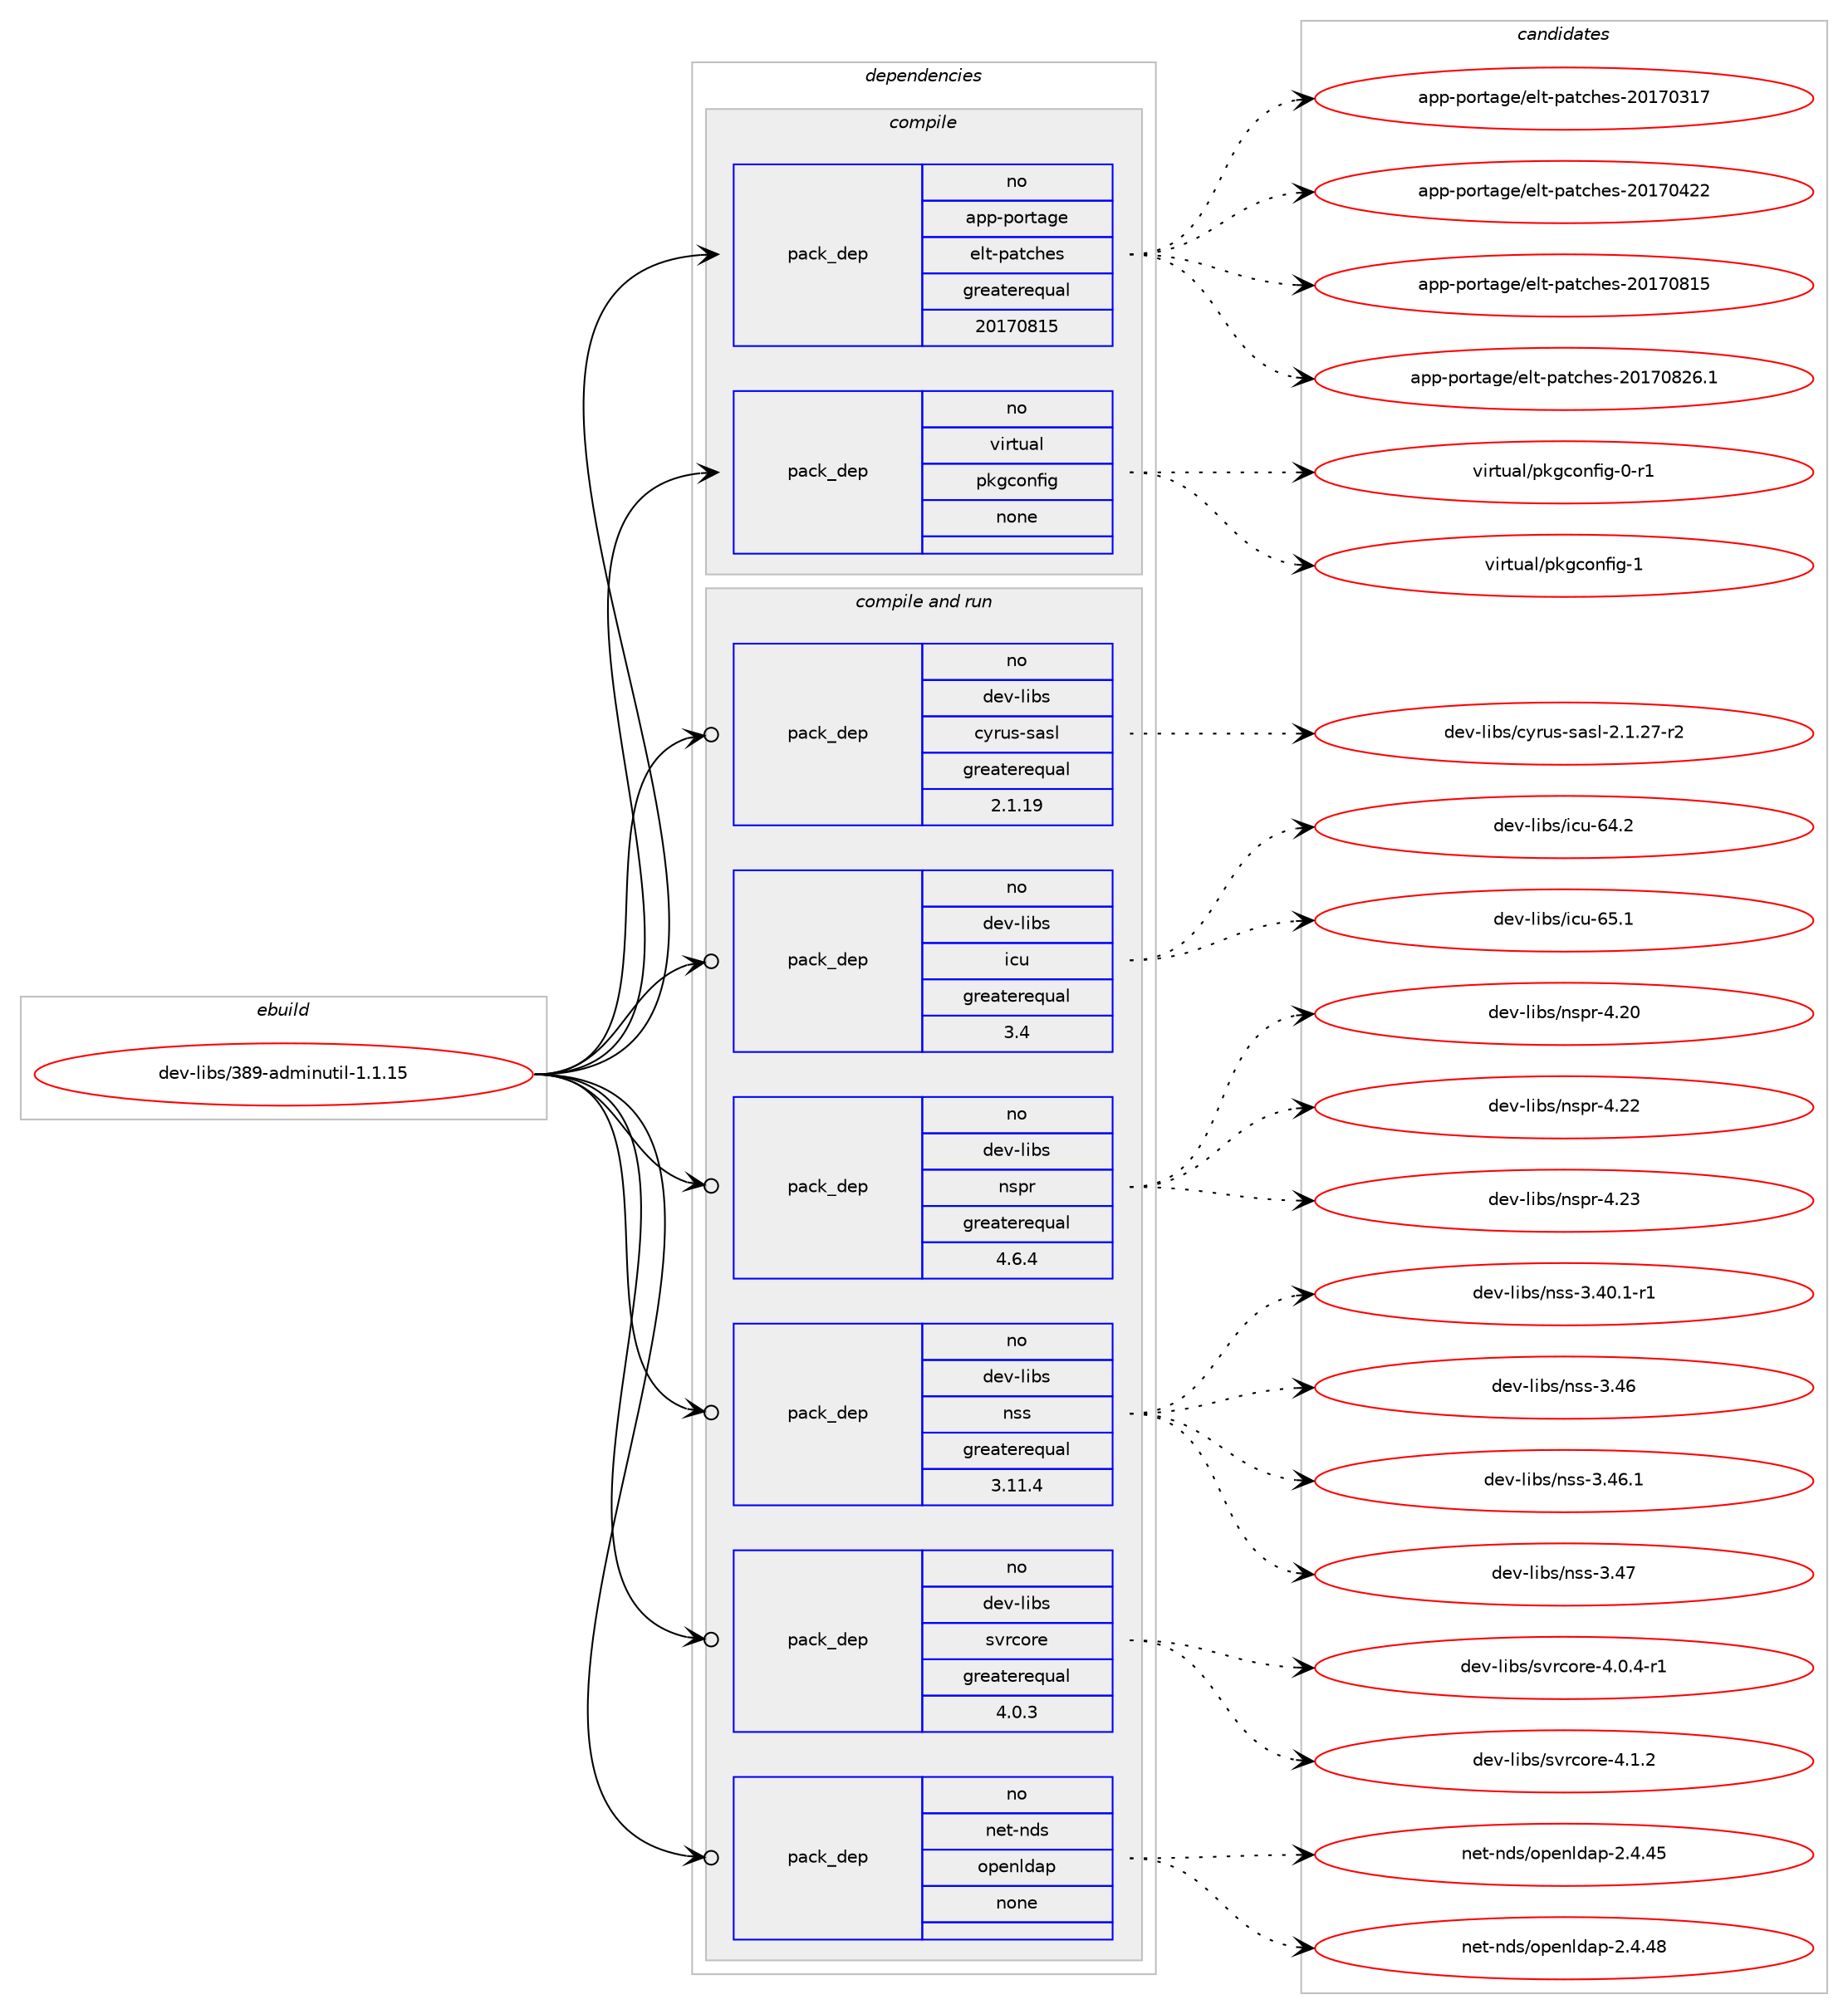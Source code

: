 digraph prolog {

# *************
# Graph options
# *************

newrank=true;
concentrate=true;
compound=true;
graph [rankdir=LR,fontname=Helvetica,fontsize=10,ranksep=1.5];#, ranksep=2.5, nodesep=0.2];
edge  [arrowhead=vee];
node  [fontname=Helvetica,fontsize=10];

# **********
# The ebuild
# **********

subgraph cluster_leftcol {
color=gray;
rank=same;
label=<<i>ebuild</i>>;
id [label="dev-libs/389-adminutil-1.1.15", color=red, width=4, href="../dev-libs/389-adminutil-1.1.15.svg"];
}

# ****************
# The dependencies
# ****************

subgraph cluster_midcol {
color=gray;
label=<<i>dependencies</i>>;
subgraph cluster_compile {
fillcolor="#eeeeee";
style=filled;
label=<<i>compile</i>>;
subgraph pack419972 {
dependency562308 [label=<<TABLE BORDER="0" CELLBORDER="1" CELLSPACING="0" CELLPADDING="4" WIDTH="220"><TR><TD ROWSPAN="6" CELLPADDING="30">pack_dep</TD></TR><TR><TD WIDTH="110">no</TD></TR><TR><TD>app-portage</TD></TR><TR><TD>elt-patches</TD></TR><TR><TD>greaterequal</TD></TR><TR><TD>20170815</TD></TR></TABLE>>, shape=none, color=blue];
}
id:e -> dependency562308:w [weight=20,style="solid",arrowhead="vee"];
subgraph pack419973 {
dependency562309 [label=<<TABLE BORDER="0" CELLBORDER="1" CELLSPACING="0" CELLPADDING="4" WIDTH="220"><TR><TD ROWSPAN="6" CELLPADDING="30">pack_dep</TD></TR><TR><TD WIDTH="110">no</TD></TR><TR><TD>virtual</TD></TR><TR><TD>pkgconfig</TD></TR><TR><TD>none</TD></TR><TR><TD></TD></TR></TABLE>>, shape=none, color=blue];
}
id:e -> dependency562309:w [weight=20,style="solid",arrowhead="vee"];
}
subgraph cluster_compileandrun {
fillcolor="#eeeeee";
style=filled;
label=<<i>compile and run</i>>;
subgraph pack419974 {
dependency562310 [label=<<TABLE BORDER="0" CELLBORDER="1" CELLSPACING="0" CELLPADDING="4" WIDTH="220"><TR><TD ROWSPAN="6" CELLPADDING="30">pack_dep</TD></TR><TR><TD WIDTH="110">no</TD></TR><TR><TD>dev-libs</TD></TR><TR><TD>cyrus-sasl</TD></TR><TR><TD>greaterequal</TD></TR><TR><TD>2.1.19</TD></TR></TABLE>>, shape=none, color=blue];
}
id:e -> dependency562310:w [weight=20,style="solid",arrowhead="odotvee"];
subgraph pack419975 {
dependency562311 [label=<<TABLE BORDER="0" CELLBORDER="1" CELLSPACING="0" CELLPADDING="4" WIDTH="220"><TR><TD ROWSPAN="6" CELLPADDING="30">pack_dep</TD></TR><TR><TD WIDTH="110">no</TD></TR><TR><TD>dev-libs</TD></TR><TR><TD>icu</TD></TR><TR><TD>greaterequal</TD></TR><TR><TD>3.4</TD></TR></TABLE>>, shape=none, color=blue];
}
id:e -> dependency562311:w [weight=20,style="solid",arrowhead="odotvee"];
subgraph pack419976 {
dependency562312 [label=<<TABLE BORDER="0" CELLBORDER="1" CELLSPACING="0" CELLPADDING="4" WIDTH="220"><TR><TD ROWSPAN="6" CELLPADDING="30">pack_dep</TD></TR><TR><TD WIDTH="110">no</TD></TR><TR><TD>dev-libs</TD></TR><TR><TD>nspr</TD></TR><TR><TD>greaterequal</TD></TR><TR><TD>4.6.4</TD></TR></TABLE>>, shape=none, color=blue];
}
id:e -> dependency562312:w [weight=20,style="solid",arrowhead="odotvee"];
subgraph pack419977 {
dependency562313 [label=<<TABLE BORDER="0" CELLBORDER="1" CELLSPACING="0" CELLPADDING="4" WIDTH="220"><TR><TD ROWSPAN="6" CELLPADDING="30">pack_dep</TD></TR><TR><TD WIDTH="110">no</TD></TR><TR><TD>dev-libs</TD></TR><TR><TD>nss</TD></TR><TR><TD>greaterequal</TD></TR><TR><TD>3.11.4</TD></TR></TABLE>>, shape=none, color=blue];
}
id:e -> dependency562313:w [weight=20,style="solid",arrowhead="odotvee"];
subgraph pack419978 {
dependency562314 [label=<<TABLE BORDER="0" CELLBORDER="1" CELLSPACING="0" CELLPADDING="4" WIDTH="220"><TR><TD ROWSPAN="6" CELLPADDING="30">pack_dep</TD></TR><TR><TD WIDTH="110">no</TD></TR><TR><TD>dev-libs</TD></TR><TR><TD>svrcore</TD></TR><TR><TD>greaterequal</TD></TR><TR><TD>4.0.3</TD></TR></TABLE>>, shape=none, color=blue];
}
id:e -> dependency562314:w [weight=20,style="solid",arrowhead="odotvee"];
subgraph pack419979 {
dependency562315 [label=<<TABLE BORDER="0" CELLBORDER="1" CELLSPACING="0" CELLPADDING="4" WIDTH="220"><TR><TD ROWSPAN="6" CELLPADDING="30">pack_dep</TD></TR><TR><TD WIDTH="110">no</TD></TR><TR><TD>net-nds</TD></TR><TR><TD>openldap</TD></TR><TR><TD>none</TD></TR><TR><TD></TD></TR></TABLE>>, shape=none, color=blue];
}
id:e -> dependency562315:w [weight=20,style="solid",arrowhead="odotvee"];
}
subgraph cluster_run {
fillcolor="#eeeeee";
style=filled;
label=<<i>run</i>>;
}
}

# **************
# The candidates
# **************

subgraph cluster_choices {
rank=same;
color=gray;
label=<<i>candidates</i>>;

subgraph choice419972 {
color=black;
nodesep=1;
choice97112112451121111141169710310147101108116451129711699104101115455048495548514955 [label="app-portage/elt-patches-20170317", color=red, width=4,href="../app-portage/elt-patches-20170317.svg"];
choice97112112451121111141169710310147101108116451129711699104101115455048495548525050 [label="app-portage/elt-patches-20170422", color=red, width=4,href="../app-portage/elt-patches-20170422.svg"];
choice97112112451121111141169710310147101108116451129711699104101115455048495548564953 [label="app-portage/elt-patches-20170815", color=red, width=4,href="../app-portage/elt-patches-20170815.svg"];
choice971121124511211111411697103101471011081164511297116991041011154550484955485650544649 [label="app-portage/elt-patches-20170826.1", color=red, width=4,href="../app-portage/elt-patches-20170826.1.svg"];
dependency562308:e -> choice97112112451121111141169710310147101108116451129711699104101115455048495548514955:w [style=dotted,weight="100"];
dependency562308:e -> choice97112112451121111141169710310147101108116451129711699104101115455048495548525050:w [style=dotted,weight="100"];
dependency562308:e -> choice97112112451121111141169710310147101108116451129711699104101115455048495548564953:w [style=dotted,weight="100"];
dependency562308:e -> choice971121124511211111411697103101471011081164511297116991041011154550484955485650544649:w [style=dotted,weight="100"];
}
subgraph choice419973 {
color=black;
nodesep=1;
choice11810511411611797108471121071039911111010210510345484511449 [label="virtual/pkgconfig-0-r1", color=red, width=4,href="../virtual/pkgconfig-0-r1.svg"];
choice1181051141161179710847112107103991111101021051034549 [label="virtual/pkgconfig-1", color=red, width=4,href="../virtual/pkgconfig-1.svg"];
dependency562309:e -> choice11810511411611797108471121071039911111010210510345484511449:w [style=dotted,weight="100"];
dependency562309:e -> choice1181051141161179710847112107103991111101021051034549:w [style=dotted,weight="100"];
}
subgraph choice419974 {
color=black;
nodesep=1;
choice100101118451081059811547991211141171154511597115108455046494650554511450 [label="dev-libs/cyrus-sasl-2.1.27-r2", color=red, width=4,href="../dev-libs/cyrus-sasl-2.1.27-r2.svg"];
dependency562310:e -> choice100101118451081059811547991211141171154511597115108455046494650554511450:w [style=dotted,weight="100"];
}
subgraph choice419975 {
color=black;
nodesep=1;
choice100101118451081059811547105991174554524650 [label="dev-libs/icu-64.2", color=red, width=4,href="../dev-libs/icu-64.2.svg"];
choice100101118451081059811547105991174554534649 [label="dev-libs/icu-65.1", color=red, width=4,href="../dev-libs/icu-65.1.svg"];
dependency562311:e -> choice100101118451081059811547105991174554524650:w [style=dotted,weight="100"];
dependency562311:e -> choice100101118451081059811547105991174554534649:w [style=dotted,weight="100"];
}
subgraph choice419976 {
color=black;
nodesep=1;
choice1001011184510810598115471101151121144552465048 [label="dev-libs/nspr-4.20", color=red, width=4,href="../dev-libs/nspr-4.20.svg"];
choice1001011184510810598115471101151121144552465050 [label="dev-libs/nspr-4.22", color=red, width=4,href="../dev-libs/nspr-4.22.svg"];
choice1001011184510810598115471101151121144552465051 [label="dev-libs/nspr-4.23", color=red, width=4,href="../dev-libs/nspr-4.23.svg"];
dependency562312:e -> choice1001011184510810598115471101151121144552465048:w [style=dotted,weight="100"];
dependency562312:e -> choice1001011184510810598115471101151121144552465050:w [style=dotted,weight="100"];
dependency562312:e -> choice1001011184510810598115471101151121144552465051:w [style=dotted,weight="100"];
}
subgraph choice419977 {
color=black;
nodesep=1;
choice100101118451081059811547110115115455146524846494511449 [label="dev-libs/nss-3.40.1-r1", color=red, width=4,href="../dev-libs/nss-3.40.1-r1.svg"];
choice1001011184510810598115471101151154551465254 [label="dev-libs/nss-3.46", color=red, width=4,href="../dev-libs/nss-3.46.svg"];
choice10010111845108105981154711011511545514652544649 [label="dev-libs/nss-3.46.1", color=red, width=4,href="../dev-libs/nss-3.46.1.svg"];
choice1001011184510810598115471101151154551465255 [label="dev-libs/nss-3.47", color=red, width=4,href="../dev-libs/nss-3.47.svg"];
dependency562313:e -> choice100101118451081059811547110115115455146524846494511449:w [style=dotted,weight="100"];
dependency562313:e -> choice1001011184510810598115471101151154551465254:w [style=dotted,weight="100"];
dependency562313:e -> choice10010111845108105981154711011511545514652544649:w [style=dotted,weight="100"];
dependency562313:e -> choice1001011184510810598115471101151154551465255:w [style=dotted,weight="100"];
}
subgraph choice419978 {
color=black;
nodesep=1;
choice100101118451081059811547115118114991111141014552464846524511449 [label="dev-libs/svrcore-4.0.4-r1", color=red, width=4,href="../dev-libs/svrcore-4.0.4-r1.svg"];
choice10010111845108105981154711511811499111114101455246494650 [label="dev-libs/svrcore-4.1.2", color=red, width=4,href="../dev-libs/svrcore-4.1.2.svg"];
dependency562314:e -> choice100101118451081059811547115118114991111141014552464846524511449:w [style=dotted,weight="100"];
dependency562314:e -> choice10010111845108105981154711511811499111114101455246494650:w [style=dotted,weight="100"];
}
subgraph choice419979 {
color=black;
nodesep=1;
choice11010111645110100115471111121011101081009711245504652465253 [label="net-nds/openldap-2.4.45", color=red, width=4,href="../net-nds/openldap-2.4.45.svg"];
choice11010111645110100115471111121011101081009711245504652465256 [label="net-nds/openldap-2.4.48", color=red, width=4,href="../net-nds/openldap-2.4.48.svg"];
dependency562315:e -> choice11010111645110100115471111121011101081009711245504652465253:w [style=dotted,weight="100"];
dependency562315:e -> choice11010111645110100115471111121011101081009711245504652465256:w [style=dotted,weight="100"];
}
}

}

